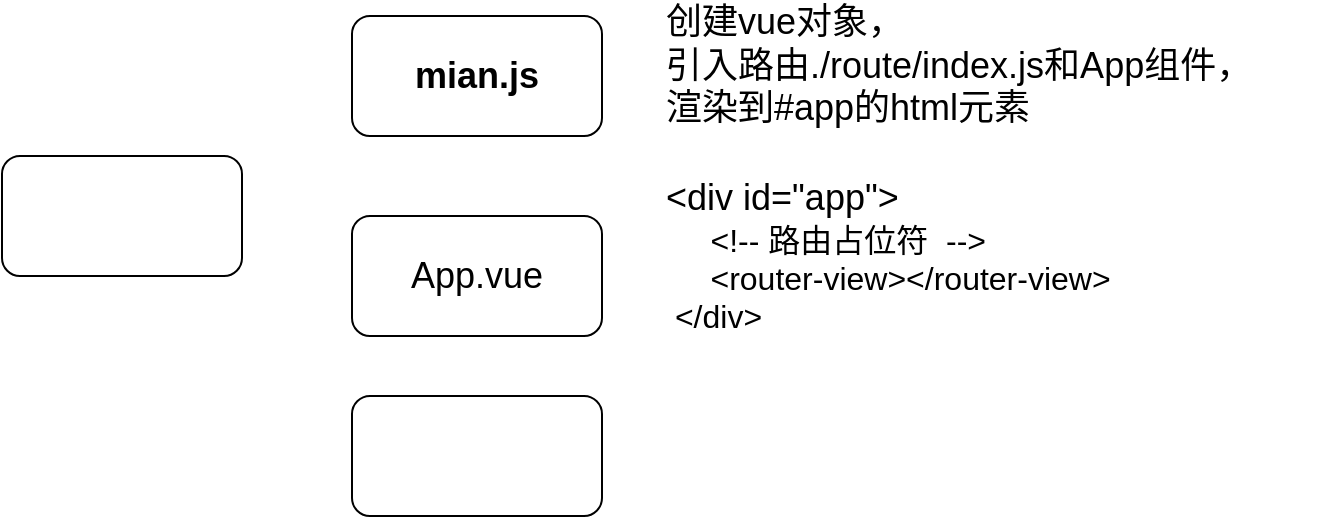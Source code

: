 <mxfile version="15.5.4" type="github">
  <diagram id="BGl8BFaHvvLllcXofhZC" name="Page-1">
    <mxGraphModel dx="1276" dy="556" grid="1" gridSize="10" guides="1" tooltips="1" connect="1" arrows="1" fold="1" page="1" pageScale="1" pageWidth="827" pageHeight="1169" math="0" shadow="0">
      <root>
        <mxCell id="0" />
        <mxCell id="1" parent="0" />
        <mxCell id="1LAcV-oBZt9VrNZSHQMf-2" value="&lt;b&gt;&lt;font style=&quot;font-size: 18px&quot;&gt;mian.js&lt;/font&gt;&lt;/b&gt;" style="rounded=1;whiteSpace=wrap;html=1;" vertex="1" parent="1">
          <mxGeometry x="455" y="230" width="125" height="60" as="geometry" />
        </mxCell>
        <mxCell id="1LAcV-oBZt9VrNZSHQMf-3" value="&lt;font style=&quot;font-size: 18px&quot;&gt;App.vue&lt;/font&gt;" style="rounded=1;whiteSpace=wrap;html=1;" vertex="1" parent="1">
          <mxGeometry x="455" y="330" width="125" height="60" as="geometry" />
        </mxCell>
        <mxCell id="1LAcV-oBZt9VrNZSHQMf-4" value="&lt;div&gt;&lt;font style=&quot;font-size: 18px&quot;&gt;&amp;lt;div id=&quot;app&quot;&amp;gt;&lt;/font&gt;&lt;/div&gt;&lt;div&gt;&lt;font size=&quot;3&quot;&gt;&amp;nbsp; &amp;nbsp; &amp;nbsp;&amp;lt;!-- 路由占位符&amp;nbsp; --&amp;gt;&lt;/font&gt;&lt;/div&gt;&lt;div&gt;&lt;font size=&quot;3&quot;&gt;&amp;nbsp; &amp;nbsp; &amp;nbsp;&amp;lt;router-view&amp;gt;&amp;lt;/router-view&amp;gt;&lt;/font&gt;&lt;/div&gt;&lt;div&gt;&lt;font size=&quot;3&quot;&gt;&amp;nbsp;&amp;lt;/div&amp;gt;&lt;/font&gt;&lt;/div&gt;" style="text;html=1;align=left;verticalAlign=middle;resizable=0;points=[];autosize=1;strokeColor=none;fillColor=none;" vertex="1" parent="1">
          <mxGeometry x="610" y="315" width="260" height="70" as="geometry" />
        </mxCell>
        <mxCell id="1LAcV-oBZt9VrNZSHQMf-5" value="&lt;span&gt;&lt;font style=&quot;font-size: 18px&quot;&gt;创建vue对象，&lt;br&gt;引入路由./route/index.js和App组件，&lt;br&gt;渲染到#app的html元素&lt;/font&gt;&lt;/span&gt;" style="text;html=1;align=left;verticalAlign=middle;resizable=0;points=[];autosize=1;strokeColor=none;fillColor=none;" vertex="1" parent="1">
          <mxGeometry x="610" y="230" width="330" height="50" as="geometry" />
        </mxCell>
        <mxCell id="1LAcV-oBZt9VrNZSHQMf-6" value="" style="rounded=1;whiteSpace=wrap;html=1;align=left;" vertex="1" parent="1">
          <mxGeometry x="455" y="420" width="125" height="60" as="geometry" />
        </mxCell>
        <mxCell id="1LAcV-oBZt9VrNZSHQMf-7" value="" style="rounded=1;whiteSpace=wrap;html=1;align=left;" vertex="1" parent="1">
          <mxGeometry x="280" y="300" width="120" height="60" as="geometry" />
        </mxCell>
      </root>
    </mxGraphModel>
  </diagram>
</mxfile>
